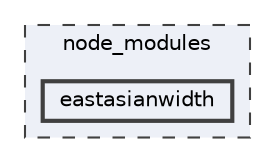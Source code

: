 digraph "node_modules/eastasianwidth"
{
 // LATEX_PDF_SIZE
  bgcolor="transparent";
  edge [fontname=Helvetica,fontsize=10,labelfontname=Helvetica,labelfontsize=10];
  node [fontname=Helvetica,fontsize=10,shape=box,height=0.2,width=0.4];
  compound=true
  subgraph clusterdir_acd06b18086a0dd2ae699b1e0b775be8 {
    graph [ bgcolor="#edf0f7", pencolor="grey25", label="node_modules", fontname=Helvetica,fontsize=10 style="filled,dashed", URL="dir_acd06b18086a0dd2ae699b1e0b775be8.html",tooltip=""]
  dir_8b0913eaad6d361ce83b4242ad402aa5 [label="eastasianwidth", fillcolor="#edf0f7", color="grey25", style="filled,bold", URL="dir_8b0913eaad6d361ce83b4242ad402aa5.html",tooltip=""];
  }
}
